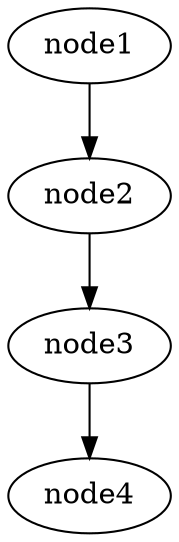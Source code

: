 // commands-drag-and-drop-offset
digraph {
	node1
	node2
	node3
	node4
	node1 -> node2
	node2 -> node3
	node3 -> node4
}
